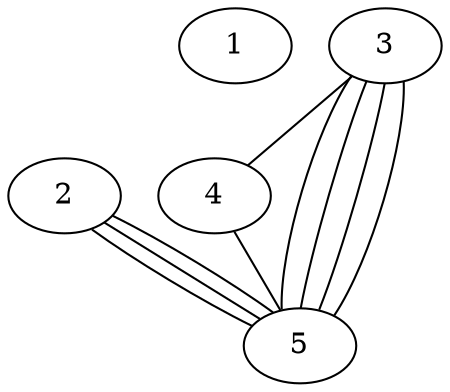graph grath {
1
2
3
4
5
2
2
2
3
4
2
2 -- 5
2 -- 5
2 -- 5
3
3 -- 4
3 -- 5
3 -- 5
3 -- 5
3 -- 5
4 -- 5
}